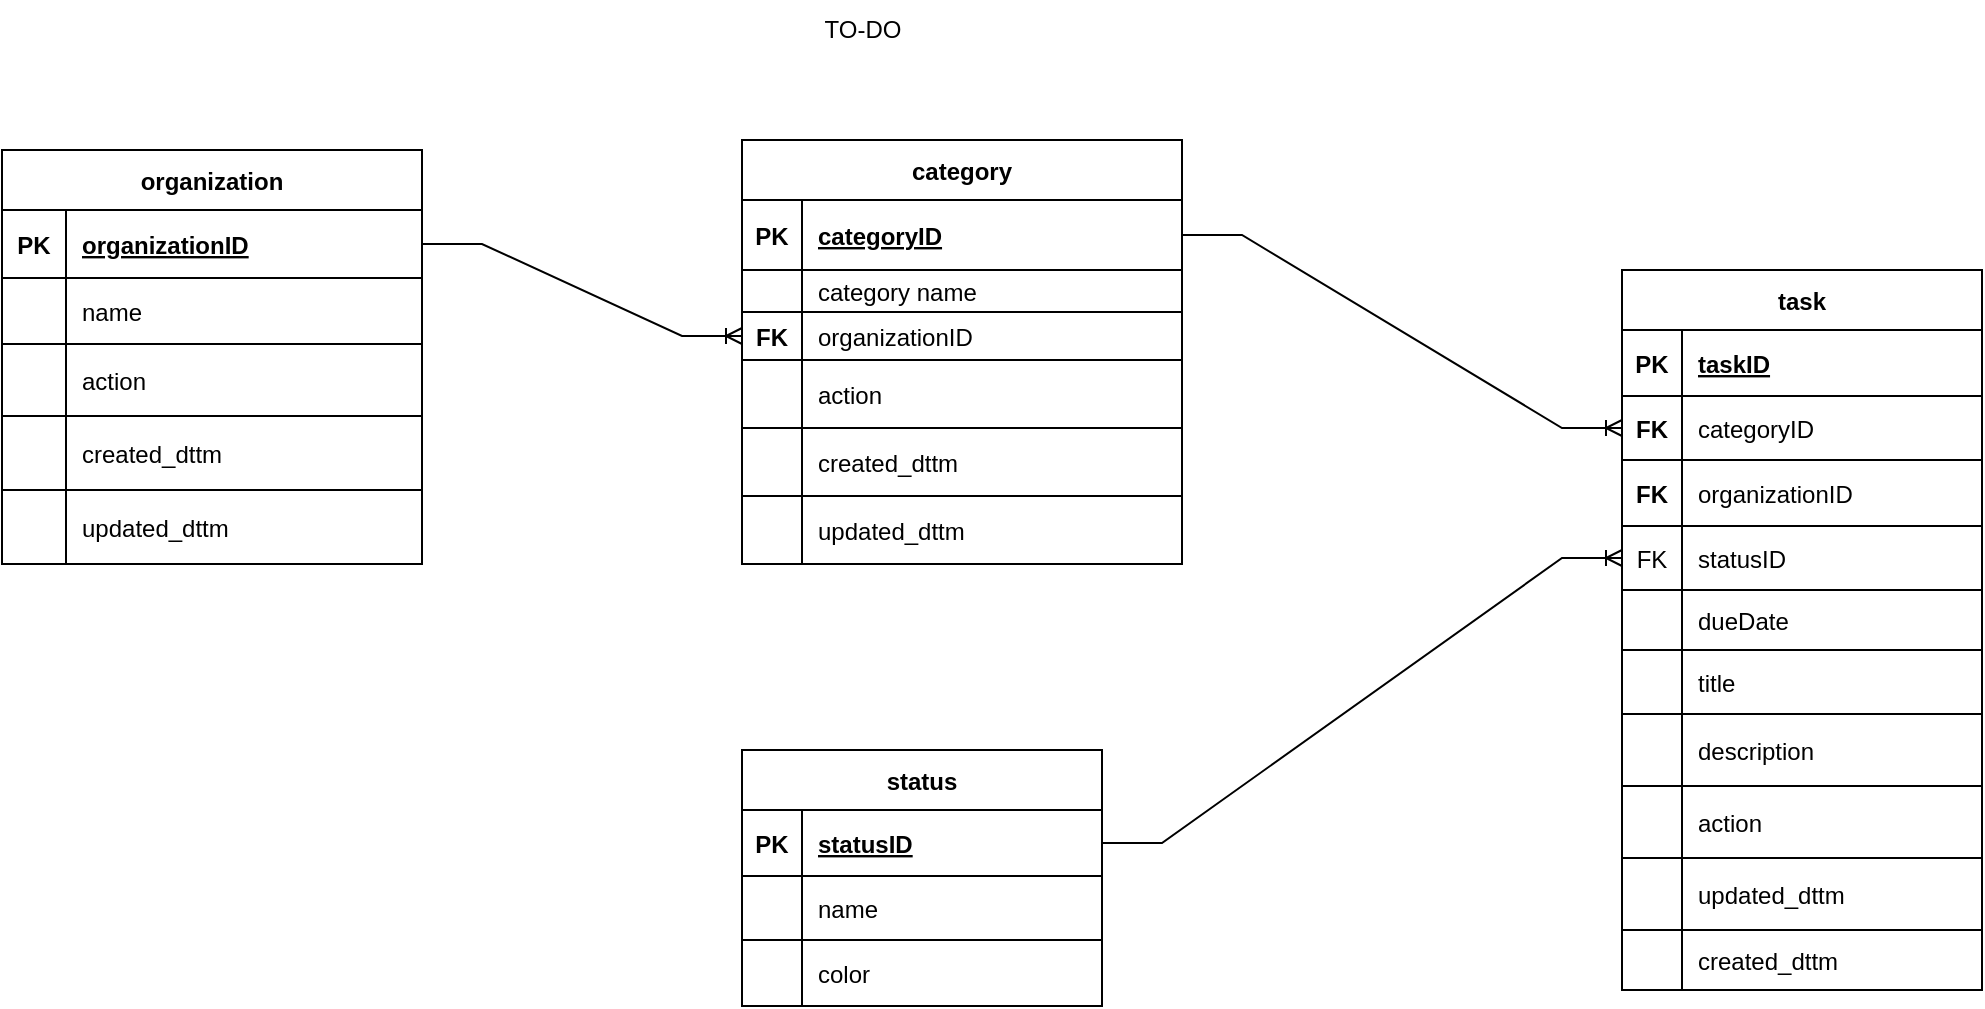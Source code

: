 <mxfile version="20.2.8" type="github">
  <diagram id="R2lEEEUBdFMjLlhIrx00" name="To-do">
    <mxGraphModel dx="1183" dy="511" grid="1" gridSize="10" guides="1" tooltips="1" connect="1" arrows="1" fold="1" page="1" pageScale="1" pageWidth="850" pageHeight="1100" math="0" shadow="0" extFonts="Permanent Marker^https://fonts.googleapis.com/css?family=Permanent+Marker">
      <root>
        <mxCell id="0" />
        <mxCell id="1" parent="0" />
        <object label="organization" placeholders="1" id="GzVvqow-HJxnqOvDs0vu-19">
          <mxCell style="shape=table;startSize=30;container=1;collapsible=1;childLayout=tableLayout;fixedRows=0;rowLines=1;fontStyle=1;align=center;resizeLast=0;fillStyle=auto;columnLines=1;" vertex="1" parent="1">
            <mxGeometry x="40" y="90" width="210" height="207" as="geometry" />
          </mxCell>
        </object>
        <mxCell id="GzVvqow-HJxnqOvDs0vu-20" value="" style="shape=tableRow;horizontal=0;startSize=0;swimlaneHead=0;swimlaneBody=0;fillColor=none;collapsible=0;dropTarget=0;points=[[0,0.5],[1,0.5]];portConstraint=eastwest;top=0;left=0;right=0;bottom=1;" vertex="1" parent="GzVvqow-HJxnqOvDs0vu-19">
          <mxGeometry y="30" width="210" height="34" as="geometry" />
        </mxCell>
        <mxCell id="GzVvqow-HJxnqOvDs0vu-21" value="PK" style="shape=partialRectangle;connectable=0;fillColor=none;top=0;left=0;bottom=0;right=0;fontStyle=1;overflow=hidden;" vertex="1" parent="GzVvqow-HJxnqOvDs0vu-20">
          <mxGeometry width="32" height="34" as="geometry">
            <mxRectangle width="32" height="34" as="alternateBounds" />
          </mxGeometry>
        </mxCell>
        <mxCell id="GzVvqow-HJxnqOvDs0vu-22" value="organizationID" style="shape=partialRectangle;connectable=0;fillColor=none;top=0;left=0;bottom=0;right=0;align=left;spacingLeft=6;fontStyle=5;overflow=hidden;noLabel=0;" vertex="1" parent="GzVvqow-HJxnqOvDs0vu-20">
          <mxGeometry x="32" width="178" height="34" as="geometry">
            <mxRectangle width="178" height="34" as="alternateBounds" />
          </mxGeometry>
        </mxCell>
        <object label="" Name="orginaization name" id="GzVvqow-HJxnqOvDs0vu-23">
          <mxCell style="shape=tableRow;horizontal=0;startSize=0;swimlaneHead=0;swimlaneBody=0;fillColor=none;collapsible=0;dropTarget=0;points=[[0,0.5],[1,0.5]];portConstraint=eastwest;top=0;left=0;right=0;bottom=0;" vertex="1" parent="GzVvqow-HJxnqOvDs0vu-19">
            <mxGeometry y="64" width="210" height="33" as="geometry" />
          </mxCell>
        </object>
        <mxCell id="GzVvqow-HJxnqOvDs0vu-24" value="" style="shape=partialRectangle;connectable=0;fillColor=none;top=0;left=0;bottom=0;right=0;editable=1;overflow=hidden;noLabel=0;" vertex="1" parent="GzVvqow-HJxnqOvDs0vu-23">
          <mxGeometry width="32" height="33" as="geometry">
            <mxRectangle width="32" height="33" as="alternateBounds" />
          </mxGeometry>
        </mxCell>
        <mxCell id="GzVvqow-HJxnqOvDs0vu-25" value="name " style="shape=partialRectangle;connectable=0;fillColor=none;top=0;left=0;bottom=0;right=0;align=left;spacingLeft=6;overflow=hidden;noLabel=0;" vertex="1" parent="GzVvqow-HJxnqOvDs0vu-23">
          <mxGeometry x="32" width="178" height="33" as="geometry">
            <mxRectangle width="178" height="33" as="alternateBounds" />
          </mxGeometry>
        </mxCell>
        <mxCell id="GzVvqow-HJxnqOvDs0vu-26" value="" style="shape=tableRow;horizontal=0;startSize=0;swimlaneHead=0;swimlaneBody=0;fillColor=none;collapsible=0;dropTarget=0;points=[[0,0.5],[1,0.5]];portConstraint=eastwest;top=0;left=0;right=0;bottom=0;" vertex="1" parent="GzVvqow-HJxnqOvDs0vu-19">
          <mxGeometry y="97" width="210" height="36" as="geometry" />
        </mxCell>
        <mxCell id="GzVvqow-HJxnqOvDs0vu-27" value="" style="shape=partialRectangle;connectable=0;fillColor=none;top=0;left=0;bottom=0;right=0;editable=1;overflow=hidden;autosize=1;" vertex="1" parent="GzVvqow-HJxnqOvDs0vu-26">
          <mxGeometry width="32" height="36" as="geometry">
            <mxRectangle width="32" height="36" as="alternateBounds" />
          </mxGeometry>
        </mxCell>
        <mxCell id="GzVvqow-HJxnqOvDs0vu-28" value="action" style="shape=partialRectangle;connectable=0;fillColor=none;top=0;left=0;bottom=0;right=0;align=left;spacingLeft=6;overflow=hidden;" vertex="1" parent="GzVvqow-HJxnqOvDs0vu-26">
          <mxGeometry x="32" width="178" height="36" as="geometry">
            <mxRectangle width="178" height="36" as="alternateBounds" />
          </mxGeometry>
        </mxCell>
        <mxCell id="GzVvqow-HJxnqOvDs0vu-29" value="" style="shape=tableRow;horizontal=0;startSize=0;swimlaneHead=0;swimlaneBody=0;fillColor=none;collapsible=0;dropTarget=0;points=[[0,0.5],[1,0.5]];portConstraint=eastwest;top=0;left=0;right=0;bottom=0;" vertex="1" parent="GzVvqow-HJxnqOvDs0vu-19">
          <mxGeometry y="133" width="210" height="37" as="geometry" />
        </mxCell>
        <mxCell id="GzVvqow-HJxnqOvDs0vu-30" value="" style="shape=partialRectangle;connectable=0;fillColor=none;top=0;left=0;bottom=0;right=0;editable=1;overflow=hidden;" vertex="1" parent="GzVvqow-HJxnqOvDs0vu-29">
          <mxGeometry width="32" height="37" as="geometry">
            <mxRectangle width="32" height="37" as="alternateBounds" />
          </mxGeometry>
        </mxCell>
        <mxCell id="GzVvqow-HJxnqOvDs0vu-31" value="created_dttm" style="shape=partialRectangle;connectable=0;fillColor=none;top=0;left=0;bottom=0;right=0;align=left;spacingLeft=6;overflow=hidden;" vertex="1" parent="GzVvqow-HJxnqOvDs0vu-29">
          <mxGeometry x="32" width="178" height="37" as="geometry">
            <mxRectangle width="178" height="37" as="alternateBounds" />
          </mxGeometry>
        </mxCell>
        <mxCell id="GzVvqow-HJxnqOvDs0vu-88" value="" style="shape=tableRow;horizontal=0;startSize=0;swimlaneHead=0;swimlaneBody=0;fillColor=none;collapsible=0;dropTarget=0;points=[[0,0.5],[1,0.5]];portConstraint=eastwest;top=0;left=0;right=0;bottom=0;" vertex="1" parent="GzVvqow-HJxnqOvDs0vu-19">
          <mxGeometry y="170" width="210" height="37" as="geometry" />
        </mxCell>
        <mxCell id="GzVvqow-HJxnqOvDs0vu-89" value="" style="shape=partialRectangle;connectable=0;fillColor=none;top=0;left=0;bottom=0;right=0;editable=1;overflow=hidden;" vertex="1" parent="GzVvqow-HJxnqOvDs0vu-88">
          <mxGeometry width="32" height="37" as="geometry">
            <mxRectangle width="32" height="37" as="alternateBounds" />
          </mxGeometry>
        </mxCell>
        <mxCell id="GzVvqow-HJxnqOvDs0vu-90" value="updated_dttm" style="shape=partialRectangle;connectable=0;fillColor=none;top=0;left=0;bottom=0;right=0;align=left;spacingLeft=6;overflow=hidden;" vertex="1" parent="GzVvqow-HJxnqOvDs0vu-88">
          <mxGeometry x="32" width="178" height="37" as="geometry">
            <mxRectangle width="178" height="37" as="alternateBounds" />
          </mxGeometry>
        </mxCell>
        <mxCell id="GzVvqow-HJxnqOvDs0vu-75" value="category" style="shape=table;startSize=30;container=1;collapsible=1;childLayout=tableLayout;fixedRows=0;rowLines=1;fontStyle=1;align=center;resizeLast=1;strokeColor=default;fontFamily=Helvetica;fontSize=12;fontColor=default;fillColor=default;" vertex="1" parent="1">
          <mxGeometry x="410" y="85" width="220" height="212.0" as="geometry" />
        </mxCell>
        <mxCell id="GzVvqow-HJxnqOvDs0vu-76" value="" style="shape=tableRow;horizontal=0;startSize=0;swimlaneHead=0;swimlaneBody=0;fillColor=none;collapsible=0;dropTarget=0;points=[[0,0.5],[1,0.5]];portConstraint=eastwest;top=0;left=0;right=0;bottom=1;strokeColor=default;fontFamily=Helvetica;fontSize=12;fontColor=default;" vertex="1" parent="GzVvqow-HJxnqOvDs0vu-75">
          <mxGeometry y="30" width="220" height="35" as="geometry" />
        </mxCell>
        <mxCell id="GzVvqow-HJxnqOvDs0vu-77" value="PK" style="shape=partialRectangle;connectable=0;fillColor=none;top=0;left=0;bottom=0;right=0;fontStyle=1;overflow=hidden;strokeColor=default;fontFamily=Helvetica;fontSize=12;fontColor=default;startSize=30;" vertex="1" parent="GzVvqow-HJxnqOvDs0vu-76">
          <mxGeometry width="30" height="35" as="geometry">
            <mxRectangle width="30" height="35" as="alternateBounds" />
          </mxGeometry>
        </mxCell>
        <mxCell id="GzVvqow-HJxnqOvDs0vu-78" value="categoryID" style="shape=partialRectangle;connectable=0;fillColor=none;top=0;left=0;bottom=0;right=0;align=left;spacingLeft=6;fontStyle=5;overflow=hidden;strokeColor=default;fontFamily=Helvetica;fontSize=12;fontColor=default;startSize=30;" vertex="1" parent="GzVvqow-HJxnqOvDs0vu-76">
          <mxGeometry x="30" width="190" height="35" as="geometry">
            <mxRectangle width="190" height="35" as="alternateBounds" />
          </mxGeometry>
        </mxCell>
        <mxCell id="GzVvqow-HJxnqOvDs0vu-79" value="" style="shape=tableRow;horizontal=0;startSize=0;swimlaneHead=0;swimlaneBody=0;fillColor=none;collapsible=0;dropTarget=0;points=[[0,0.5],[1,0.5]];portConstraint=eastwest;top=0;left=0;right=0;bottom=0;strokeColor=default;fontFamily=Helvetica;fontSize=12;fontColor=default;" vertex="1" parent="GzVvqow-HJxnqOvDs0vu-75">
          <mxGeometry y="65" width="220" height="21" as="geometry" />
        </mxCell>
        <mxCell id="GzVvqow-HJxnqOvDs0vu-80" value="" style="shape=partialRectangle;connectable=0;fillColor=none;top=0;left=0;bottom=0;right=0;editable=1;overflow=hidden;strokeColor=default;fontFamily=Helvetica;fontSize=12;fontColor=default;startSize=30;" vertex="1" parent="GzVvqow-HJxnqOvDs0vu-79">
          <mxGeometry width="30" height="21" as="geometry">
            <mxRectangle width="30" height="21" as="alternateBounds" />
          </mxGeometry>
        </mxCell>
        <mxCell id="GzVvqow-HJxnqOvDs0vu-81" value="category name " style="shape=partialRectangle;connectable=0;fillColor=none;top=0;left=0;bottom=0;right=0;align=left;spacingLeft=6;overflow=hidden;strokeColor=default;fontFamily=Helvetica;fontSize=12;fontColor=default;startSize=30;" vertex="1" parent="GzVvqow-HJxnqOvDs0vu-79">
          <mxGeometry x="30" width="190" height="21" as="geometry">
            <mxRectangle width="190" height="21" as="alternateBounds" />
          </mxGeometry>
        </mxCell>
        <mxCell id="GzVvqow-HJxnqOvDs0vu-82" value="" style="shape=tableRow;horizontal=0;startSize=0;swimlaneHead=0;swimlaneBody=0;fillColor=none;collapsible=0;dropTarget=0;points=[[0,0.5],[1,0.5]];portConstraint=eastwest;top=0;left=0;right=0;bottom=0;strokeColor=default;fontFamily=Helvetica;fontSize=12;fontColor=default;" vertex="1" parent="GzVvqow-HJxnqOvDs0vu-75">
          <mxGeometry y="86" width="220" height="24" as="geometry" />
        </mxCell>
        <mxCell id="GzVvqow-HJxnqOvDs0vu-83" value="FK" style="shape=partialRectangle;connectable=0;fillColor=none;top=0;left=0;bottom=0;right=0;editable=1;overflow=hidden;strokeColor=default;fontFamily=Helvetica;fontSize=12;fontColor=default;startSize=30;fontStyle=1" vertex="1" parent="GzVvqow-HJxnqOvDs0vu-82">
          <mxGeometry width="30" height="24" as="geometry">
            <mxRectangle width="30" height="24" as="alternateBounds" />
          </mxGeometry>
        </mxCell>
        <mxCell id="GzVvqow-HJxnqOvDs0vu-84" value="organizationID" style="shape=partialRectangle;connectable=0;fillColor=none;top=0;left=0;bottom=0;right=0;align=left;spacingLeft=6;overflow=hidden;strokeColor=default;fontFamily=Helvetica;fontSize=12;fontColor=default;startSize=30;fontStyle=0" vertex="1" parent="GzVvqow-HJxnqOvDs0vu-82">
          <mxGeometry x="30" width="190" height="24" as="geometry">
            <mxRectangle width="190" height="24" as="alternateBounds" />
          </mxGeometry>
        </mxCell>
        <mxCell id="GzVvqow-HJxnqOvDs0vu-85" value="" style="shape=tableRow;horizontal=0;startSize=0;swimlaneHead=0;swimlaneBody=0;fillColor=none;collapsible=0;dropTarget=0;points=[[0,0.5],[1,0.5]];portConstraint=eastwest;top=0;left=0;right=0;bottom=0;strokeColor=default;fontFamily=Helvetica;fontSize=12;fontColor=default;" vertex="1" parent="GzVvqow-HJxnqOvDs0vu-75">
          <mxGeometry y="110" width="220" height="34" as="geometry" />
        </mxCell>
        <mxCell id="GzVvqow-HJxnqOvDs0vu-86" value="" style="shape=partialRectangle;connectable=0;fillColor=none;top=0;left=0;bottom=0;right=0;editable=1;overflow=hidden;strokeColor=default;fontFamily=Helvetica;fontSize=12;fontColor=default;startSize=30;" vertex="1" parent="GzVvqow-HJxnqOvDs0vu-85">
          <mxGeometry width="30" height="34" as="geometry">
            <mxRectangle width="30" height="34" as="alternateBounds" />
          </mxGeometry>
        </mxCell>
        <mxCell id="GzVvqow-HJxnqOvDs0vu-87" value="action" style="shape=partialRectangle;connectable=0;fillColor=none;top=0;left=0;bottom=0;right=0;align=left;spacingLeft=6;overflow=hidden;strokeColor=default;fontFamily=Helvetica;fontSize=12;fontColor=default;startSize=30;" vertex="1" parent="GzVvqow-HJxnqOvDs0vu-85">
          <mxGeometry x="30" width="190" height="34" as="geometry">
            <mxRectangle width="190" height="34" as="alternateBounds" />
          </mxGeometry>
        </mxCell>
        <mxCell id="GzVvqow-HJxnqOvDs0vu-105" value="" style="shape=tableRow;horizontal=0;startSize=0;swimlaneHead=0;swimlaneBody=0;fillColor=none;collapsible=0;dropTarget=0;points=[[0,0.5],[1,0.5]];portConstraint=eastwest;top=0;left=0;right=0;bottom=0;strokeColor=default;fontFamily=Helvetica;fontSize=12;fontColor=default;" vertex="1" parent="GzVvqow-HJxnqOvDs0vu-75">
          <mxGeometry y="144" width="220" height="34" as="geometry" />
        </mxCell>
        <mxCell id="GzVvqow-HJxnqOvDs0vu-106" value="" style="shape=partialRectangle;connectable=0;fillColor=none;top=0;left=0;bottom=0;right=0;editable=1;overflow=hidden;strokeColor=default;fontFamily=Helvetica;fontSize=12;fontColor=default;startSize=30;" vertex="1" parent="GzVvqow-HJxnqOvDs0vu-105">
          <mxGeometry width="30" height="34" as="geometry">
            <mxRectangle width="30" height="34" as="alternateBounds" />
          </mxGeometry>
        </mxCell>
        <mxCell id="GzVvqow-HJxnqOvDs0vu-107" value="created_dttm" style="shape=partialRectangle;connectable=0;fillColor=none;top=0;left=0;bottom=0;right=0;align=left;spacingLeft=6;overflow=hidden;strokeColor=default;fontFamily=Helvetica;fontSize=12;fontColor=default;startSize=30;" vertex="1" parent="GzVvqow-HJxnqOvDs0vu-105">
          <mxGeometry x="30" width="190" height="34" as="geometry">
            <mxRectangle width="190" height="34" as="alternateBounds" />
          </mxGeometry>
        </mxCell>
        <mxCell id="GzVvqow-HJxnqOvDs0vu-108" value="" style="shape=tableRow;horizontal=0;startSize=0;swimlaneHead=0;swimlaneBody=0;fillColor=none;collapsible=0;dropTarget=0;points=[[0,0.5],[1,0.5]];portConstraint=eastwest;top=0;left=0;right=0;bottom=0;strokeColor=default;fontFamily=Helvetica;fontSize=12;fontColor=default;" vertex="1" parent="GzVvqow-HJxnqOvDs0vu-75">
          <mxGeometry y="178" width="220" height="34" as="geometry" />
        </mxCell>
        <mxCell id="GzVvqow-HJxnqOvDs0vu-109" value="" style="shape=partialRectangle;connectable=0;fillColor=none;top=0;left=0;bottom=0;right=0;editable=1;overflow=hidden;strokeColor=default;fontFamily=Helvetica;fontSize=12;fontColor=default;startSize=30;" vertex="1" parent="GzVvqow-HJxnqOvDs0vu-108">
          <mxGeometry width="30" height="34" as="geometry">
            <mxRectangle width="30" height="34" as="alternateBounds" />
          </mxGeometry>
        </mxCell>
        <mxCell id="GzVvqow-HJxnqOvDs0vu-110" value="updated_dttm" style="shape=partialRectangle;connectable=0;fillColor=none;top=0;left=0;bottom=0;right=0;align=left;spacingLeft=6;overflow=hidden;strokeColor=default;fontFamily=Helvetica;fontSize=12;fontColor=default;startSize=30;" vertex="1" parent="GzVvqow-HJxnqOvDs0vu-108">
          <mxGeometry x="30" width="190" height="34" as="geometry">
            <mxRectangle width="190" height="34" as="alternateBounds" />
          </mxGeometry>
        </mxCell>
        <mxCell id="GzVvqow-HJxnqOvDs0vu-111" value="" style="edgeStyle=entityRelationEdgeStyle;fontSize=12;html=1;endArrow=ERoneToMany;rounded=0;fontFamily=Helvetica;fontColor=default;startSize=30;entryX=0;entryY=0.5;entryDx=0;entryDy=0;exitX=1;exitY=0.5;exitDx=0;exitDy=0;" edge="1" parent="1" source="GzVvqow-HJxnqOvDs0vu-20" target="GzVvqow-HJxnqOvDs0vu-82">
          <mxGeometry width="100" height="100" relative="1" as="geometry">
            <mxPoint x="290" y="150" as="sourcePoint" />
            <mxPoint x="390" y="50" as="targetPoint" />
          </mxGeometry>
        </mxCell>
        <mxCell id="GzVvqow-HJxnqOvDs0vu-113" value="task" style="shape=table;startSize=30;container=1;collapsible=1;childLayout=tableLayout;fixedRows=0;rowLines=1;fontStyle=1;align=center;resizeLast=1;strokeColor=default;fontFamily=Helvetica;fontSize=12;fontColor=default;fillColor=default;" vertex="1" parent="1">
          <mxGeometry x="850" y="150" width="180" height="360.0" as="geometry" />
        </mxCell>
        <mxCell id="GzVvqow-HJxnqOvDs0vu-114" value="" style="shape=tableRow;horizontal=0;startSize=0;swimlaneHead=0;swimlaneBody=0;fillColor=none;collapsible=0;dropTarget=0;points=[[0,0.5],[1,0.5]];portConstraint=eastwest;top=0;left=0;right=0;bottom=1;strokeColor=default;fontFamily=Helvetica;fontSize=12;fontColor=default;" vertex="1" parent="GzVvqow-HJxnqOvDs0vu-113">
          <mxGeometry y="30" width="180" height="33" as="geometry" />
        </mxCell>
        <mxCell id="GzVvqow-HJxnqOvDs0vu-115" value="PK" style="shape=partialRectangle;connectable=0;fillColor=none;top=0;left=0;bottom=0;right=0;fontStyle=1;overflow=hidden;strokeColor=default;fontFamily=Helvetica;fontSize=12;fontColor=default;startSize=30;" vertex="1" parent="GzVvqow-HJxnqOvDs0vu-114">
          <mxGeometry width="30" height="33" as="geometry">
            <mxRectangle width="30" height="33" as="alternateBounds" />
          </mxGeometry>
        </mxCell>
        <mxCell id="GzVvqow-HJxnqOvDs0vu-116" value="taskID" style="shape=partialRectangle;connectable=0;fillColor=none;top=0;left=0;bottom=0;right=0;align=left;spacingLeft=6;fontStyle=5;overflow=hidden;strokeColor=default;fontFamily=Helvetica;fontSize=12;fontColor=default;startSize=30;" vertex="1" parent="GzVvqow-HJxnqOvDs0vu-114">
          <mxGeometry x="30" width="150" height="33" as="geometry">
            <mxRectangle width="150" height="33" as="alternateBounds" />
          </mxGeometry>
        </mxCell>
        <mxCell id="GzVvqow-HJxnqOvDs0vu-117" value="" style="shape=tableRow;horizontal=0;startSize=0;swimlaneHead=0;swimlaneBody=0;fillColor=none;collapsible=0;dropTarget=0;points=[[0,0.5],[1,0.5]];portConstraint=eastwest;top=0;left=0;right=0;bottom=0;strokeColor=default;fontFamily=Helvetica;fontSize=12;fontColor=default;" vertex="1" parent="GzVvqow-HJxnqOvDs0vu-113">
          <mxGeometry y="63" width="180" height="32" as="geometry" />
        </mxCell>
        <mxCell id="GzVvqow-HJxnqOvDs0vu-118" value="FK" style="shape=partialRectangle;connectable=0;fillColor=none;top=0;left=0;bottom=0;right=0;editable=1;overflow=hidden;strokeColor=default;fontFamily=Helvetica;fontSize=12;fontColor=default;startSize=30;fontStyle=1" vertex="1" parent="GzVvqow-HJxnqOvDs0vu-117">
          <mxGeometry width="30" height="32" as="geometry">
            <mxRectangle width="30" height="32" as="alternateBounds" />
          </mxGeometry>
        </mxCell>
        <mxCell id="GzVvqow-HJxnqOvDs0vu-119" value="categoryID" style="shape=partialRectangle;connectable=0;fillColor=none;top=0;left=0;bottom=0;right=0;align=left;spacingLeft=6;overflow=hidden;strokeColor=default;fontFamily=Helvetica;fontSize=12;fontColor=default;startSize=30;" vertex="1" parent="GzVvqow-HJxnqOvDs0vu-117">
          <mxGeometry x="30" width="150" height="32" as="geometry">
            <mxRectangle width="150" height="32" as="alternateBounds" />
          </mxGeometry>
        </mxCell>
        <mxCell id="GzVvqow-HJxnqOvDs0vu-120" value="" style="shape=tableRow;horizontal=0;startSize=0;swimlaneHead=0;swimlaneBody=0;fillColor=none;collapsible=0;dropTarget=0;points=[[0,0.5],[1,0.5]];portConstraint=eastwest;top=0;left=0;right=0;bottom=0;strokeColor=default;fontFamily=Helvetica;fontSize=12;fontColor=default;" vertex="1" parent="GzVvqow-HJxnqOvDs0vu-113">
          <mxGeometry y="95" width="180" height="33" as="geometry" />
        </mxCell>
        <mxCell id="GzVvqow-HJxnqOvDs0vu-121" value="FK" style="shape=partialRectangle;connectable=0;fillColor=none;top=0;left=0;bottom=0;right=0;editable=1;overflow=hidden;strokeColor=default;fontFamily=Helvetica;fontSize=12;fontColor=default;startSize=30;fontStyle=1" vertex="1" parent="GzVvqow-HJxnqOvDs0vu-120">
          <mxGeometry width="30" height="33" as="geometry">
            <mxRectangle width="30" height="33" as="alternateBounds" />
          </mxGeometry>
        </mxCell>
        <mxCell id="GzVvqow-HJxnqOvDs0vu-122" value="organizationID" style="shape=partialRectangle;connectable=0;fillColor=none;top=0;left=0;bottom=0;right=0;align=left;spacingLeft=6;overflow=hidden;strokeColor=default;fontFamily=Helvetica;fontSize=12;fontColor=default;startSize=30;" vertex="1" parent="GzVvqow-HJxnqOvDs0vu-120">
          <mxGeometry x="30" width="150" height="33" as="geometry">
            <mxRectangle width="150" height="33" as="alternateBounds" />
          </mxGeometry>
        </mxCell>
        <mxCell id="GzVvqow-HJxnqOvDs0vu-123" value="" style="shape=tableRow;horizontal=0;startSize=0;swimlaneHead=0;swimlaneBody=0;fillColor=none;collapsible=0;dropTarget=0;points=[[0,0.5],[1,0.5]];portConstraint=eastwest;top=0;left=0;right=0;bottom=0;strokeColor=default;fontFamily=Helvetica;fontSize=12;fontColor=default;" vertex="1" parent="GzVvqow-HJxnqOvDs0vu-113">
          <mxGeometry y="128" width="180" height="32" as="geometry" />
        </mxCell>
        <mxCell id="GzVvqow-HJxnqOvDs0vu-124" value="FK" style="shape=partialRectangle;connectable=0;fillColor=none;top=0;left=0;bottom=0;right=0;editable=1;overflow=hidden;strokeColor=default;fontFamily=Helvetica;fontSize=12;fontColor=default;startSize=30;" vertex="1" parent="GzVvqow-HJxnqOvDs0vu-123">
          <mxGeometry width="30" height="32" as="geometry">
            <mxRectangle width="30" height="32" as="alternateBounds" />
          </mxGeometry>
        </mxCell>
        <mxCell id="GzVvqow-HJxnqOvDs0vu-125" value="statusID" style="shape=partialRectangle;connectable=0;fillColor=none;top=0;left=0;bottom=0;right=0;align=left;spacingLeft=6;overflow=hidden;strokeColor=default;fontFamily=Helvetica;fontSize=12;fontColor=default;startSize=30;" vertex="1" parent="GzVvqow-HJxnqOvDs0vu-123">
          <mxGeometry x="30" width="150" height="32" as="geometry">
            <mxRectangle width="150" height="32" as="alternateBounds" />
          </mxGeometry>
        </mxCell>
        <mxCell id="GzVvqow-HJxnqOvDs0vu-129" value="" style="shape=tableRow;horizontal=0;startSize=0;swimlaneHead=0;swimlaneBody=0;fillColor=none;collapsible=0;dropTarget=0;points=[[0,0.5],[1,0.5]];portConstraint=eastwest;top=0;left=0;right=0;bottom=0;strokeColor=default;fontFamily=Helvetica;fontSize=12;fontColor=default;" vertex="1" parent="GzVvqow-HJxnqOvDs0vu-113">
          <mxGeometry y="160" width="180" height="30" as="geometry" />
        </mxCell>
        <mxCell id="GzVvqow-HJxnqOvDs0vu-130" value="" style="shape=partialRectangle;connectable=0;fillColor=none;top=0;left=0;bottom=0;right=0;editable=1;overflow=hidden;strokeColor=default;fontFamily=Helvetica;fontSize=12;fontColor=default;startSize=30;" vertex="1" parent="GzVvqow-HJxnqOvDs0vu-129">
          <mxGeometry width="30" height="30" as="geometry">
            <mxRectangle width="30" height="30" as="alternateBounds" />
          </mxGeometry>
        </mxCell>
        <mxCell id="GzVvqow-HJxnqOvDs0vu-131" value="dueDate" style="shape=partialRectangle;connectable=0;fillColor=none;top=0;left=0;bottom=0;right=0;align=left;spacingLeft=6;overflow=hidden;strokeColor=default;fontFamily=Helvetica;fontSize=12;fontColor=default;startSize=30;" vertex="1" parent="GzVvqow-HJxnqOvDs0vu-129">
          <mxGeometry x="30" width="150" height="30" as="geometry">
            <mxRectangle width="150" height="30" as="alternateBounds" />
          </mxGeometry>
        </mxCell>
        <mxCell id="GzVvqow-HJxnqOvDs0vu-132" value="" style="shape=tableRow;horizontal=0;startSize=0;swimlaneHead=0;swimlaneBody=0;fillColor=none;collapsible=0;dropTarget=0;points=[[0,0.5],[1,0.5]];portConstraint=eastwest;top=0;left=0;right=0;bottom=0;strokeColor=default;fontFamily=Helvetica;fontSize=12;fontColor=default;" vertex="1" parent="GzVvqow-HJxnqOvDs0vu-113">
          <mxGeometry y="190" width="180" height="32" as="geometry" />
        </mxCell>
        <mxCell id="GzVvqow-HJxnqOvDs0vu-133" value="" style="shape=partialRectangle;connectable=0;fillColor=none;top=0;left=0;bottom=0;right=0;editable=1;overflow=hidden;strokeColor=default;fontFamily=Helvetica;fontSize=12;fontColor=default;startSize=30;" vertex="1" parent="GzVvqow-HJxnqOvDs0vu-132">
          <mxGeometry width="30" height="32" as="geometry">
            <mxRectangle width="30" height="32" as="alternateBounds" />
          </mxGeometry>
        </mxCell>
        <mxCell id="GzVvqow-HJxnqOvDs0vu-134" value="title" style="shape=partialRectangle;connectable=0;fillColor=none;top=0;left=0;bottom=0;right=0;align=left;spacingLeft=6;overflow=hidden;strokeColor=default;fontFamily=Helvetica;fontSize=12;fontColor=default;startSize=30;" vertex="1" parent="GzVvqow-HJxnqOvDs0vu-132">
          <mxGeometry x="30" width="150" height="32" as="geometry">
            <mxRectangle width="150" height="32" as="alternateBounds" />
          </mxGeometry>
        </mxCell>
        <mxCell id="GzVvqow-HJxnqOvDs0vu-154" value="" style="shape=tableRow;horizontal=0;startSize=0;swimlaneHead=0;swimlaneBody=0;fillColor=none;collapsible=0;dropTarget=0;points=[[0,0.5],[1,0.5]];portConstraint=eastwest;top=0;left=0;right=0;bottom=0;strokeColor=default;fontFamily=Helvetica;fontSize=12;fontColor=default;" vertex="1" parent="GzVvqow-HJxnqOvDs0vu-113">
          <mxGeometry y="222" width="180" height="36" as="geometry" />
        </mxCell>
        <mxCell id="GzVvqow-HJxnqOvDs0vu-155" value="" style="shape=partialRectangle;connectable=0;fillColor=none;top=0;left=0;bottom=0;right=0;editable=1;overflow=hidden;strokeColor=default;fontFamily=Helvetica;fontSize=12;fontColor=default;startSize=30;" vertex="1" parent="GzVvqow-HJxnqOvDs0vu-154">
          <mxGeometry width="30" height="36" as="geometry">
            <mxRectangle width="30" height="36" as="alternateBounds" />
          </mxGeometry>
        </mxCell>
        <mxCell id="GzVvqow-HJxnqOvDs0vu-156" value="description" style="shape=partialRectangle;connectable=0;fillColor=none;top=0;left=0;bottom=0;right=0;align=left;spacingLeft=6;overflow=hidden;strokeColor=default;fontFamily=Helvetica;fontSize=12;fontColor=default;startSize=30;" vertex="1" parent="GzVvqow-HJxnqOvDs0vu-154">
          <mxGeometry x="30" width="150" height="36" as="geometry">
            <mxRectangle width="150" height="36" as="alternateBounds" />
          </mxGeometry>
        </mxCell>
        <mxCell id="GzVvqow-HJxnqOvDs0vu-157" value="" style="shape=tableRow;horizontal=0;startSize=0;swimlaneHead=0;swimlaneBody=0;fillColor=none;collapsible=0;dropTarget=0;points=[[0,0.5],[1,0.5]];portConstraint=eastwest;top=0;left=0;right=0;bottom=0;strokeColor=default;fontFamily=Helvetica;fontSize=12;fontColor=default;" vertex="1" parent="GzVvqow-HJxnqOvDs0vu-113">
          <mxGeometry y="258" width="180" height="36" as="geometry" />
        </mxCell>
        <mxCell id="GzVvqow-HJxnqOvDs0vu-158" value="" style="shape=partialRectangle;connectable=0;fillColor=none;top=0;left=0;bottom=0;right=0;editable=1;overflow=hidden;strokeColor=default;fontFamily=Helvetica;fontSize=12;fontColor=default;startSize=30;" vertex="1" parent="GzVvqow-HJxnqOvDs0vu-157">
          <mxGeometry width="30" height="36" as="geometry">
            <mxRectangle width="30" height="36" as="alternateBounds" />
          </mxGeometry>
        </mxCell>
        <mxCell id="GzVvqow-HJxnqOvDs0vu-159" value="action" style="shape=partialRectangle;connectable=0;fillColor=none;top=0;left=0;bottom=0;right=0;align=left;spacingLeft=6;overflow=hidden;strokeColor=default;fontFamily=Helvetica;fontSize=12;fontColor=default;startSize=30;" vertex="1" parent="GzVvqow-HJxnqOvDs0vu-157">
          <mxGeometry x="30" width="150" height="36" as="geometry">
            <mxRectangle width="150" height="36" as="alternateBounds" />
          </mxGeometry>
        </mxCell>
        <mxCell id="GzVvqow-HJxnqOvDs0vu-185" value="" style="shape=tableRow;horizontal=0;startSize=0;swimlaneHead=0;swimlaneBody=0;fillColor=none;collapsible=0;dropTarget=0;points=[[0,0.5],[1,0.5]];portConstraint=eastwest;top=0;left=0;right=0;bottom=0;strokeColor=default;fontFamily=Helvetica;fontSize=12;fontColor=default;" vertex="1" parent="GzVvqow-HJxnqOvDs0vu-113">
          <mxGeometry y="294" width="180" height="36" as="geometry" />
        </mxCell>
        <mxCell id="GzVvqow-HJxnqOvDs0vu-186" value="" style="shape=partialRectangle;connectable=0;fillColor=none;top=0;left=0;bottom=0;right=0;editable=1;overflow=hidden;strokeColor=default;fontFamily=Helvetica;fontSize=12;fontColor=default;startSize=30;" vertex="1" parent="GzVvqow-HJxnqOvDs0vu-185">
          <mxGeometry width="30" height="36" as="geometry">
            <mxRectangle width="30" height="36" as="alternateBounds" />
          </mxGeometry>
        </mxCell>
        <mxCell id="GzVvqow-HJxnqOvDs0vu-187" value="updated_dttm" style="shape=partialRectangle;connectable=0;fillColor=none;top=0;left=0;bottom=0;right=0;align=left;spacingLeft=6;overflow=hidden;strokeColor=default;fontFamily=Helvetica;fontSize=12;fontColor=default;startSize=30;" vertex="1" parent="GzVvqow-HJxnqOvDs0vu-185">
          <mxGeometry x="30" width="150" height="36" as="geometry">
            <mxRectangle width="150" height="36" as="alternateBounds" />
          </mxGeometry>
        </mxCell>
        <mxCell id="GzVvqow-HJxnqOvDs0vu-188" value="" style="shape=tableRow;horizontal=0;startSize=0;swimlaneHead=0;swimlaneBody=0;fillColor=none;collapsible=0;dropTarget=0;points=[[0,0.5],[1,0.5]];portConstraint=eastwest;top=0;left=0;right=0;bottom=0;strokeColor=default;fontFamily=Helvetica;fontSize=12;fontColor=default;" vertex="1" parent="GzVvqow-HJxnqOvDs0vu-113">
          <mxGeometry y="330" width="180" height="30" as="geometry" />
        </mxCell>
        <mxCell id="GzVvqow-HJxnqOvDs0vu-189" value="" style="shape=partialRectangle;connectable=0;fillColor=none;top=0;left=0;bottom=0;right=0;editable=1;overflow=hidden;strokeColor=default;fontFamily=Helvetica;fontSize=12;fontColor=default;startSize=30;fontStyle=1" vertex="1" parent="GzVvqow-HJxnqOvDs0vu-188">
          <mxGeometry width="30" height="30" as="geometry">
            <mxRectangle width="30" height="30" as="alternateBounds" />
          </mxGeometry>
        </mxCell>
        <mxCell id="GzVvqow-HJxnqOvDs0vu-190" value="created_dttm" style="shape=partialRectangle;connectable=0;fillColor=none;top=0;left=0;bottom=0;right=0;align=left;spacingLeft=6;overflow=hidden;strokeColor=default;fontFamily=Helvetica;fontSize=12;fontColor=default;startSize=30;" vertex="1" parent="GzVvqow-HJxnqOvDs0vu-188">
          <mxGeometry x="30" width="150" height="30" as="geometry">
            <mxRectangle width="150" height="30" as="alternateBounds" />
          </mxGeometry>
        </mxCell>
        <mxCell id="GzVvqow-HJxnqOvDs0vu-127" value="" style="edgeStyle=entityRelationEdgeStyle;fontSize=12;html=1;endArrow=ERoneToMany;rounded=0;strokeColor=default;fontFamily=Helvetica;fontColor=default;startSize=30;entryX=0;entryY=0.5;entryDx=0;entryDy=0;exitX=1;exitY=0.5;exitDx=0;exitDy=0;" edge="1" parent="1" source="GzVvqow-HJxnqOvDs0vu-76" target="GzVvqow-HJxnqOvDs0vu-117">
          <mxGeometry width="100" height="100" relative="1" as="geometry">
            <mxPoint x="330" y="430" as="sourcePoint" />
            <mxPoint x="430" y="330" as="targetPoint" />
          </mxGeometry>
        </mxCell>
        <mxCell id="GzVvqow-HJxnqOvDs0vu-191" value="status" style="shape=table;startSize=30;container=1;collapsible=1;childLayout=tableLayout;fixedRows=0;rowLines=1;fontStyle=1;align=center;resizeLast=1;strokeColor=default;fontFamily=Helvetica;fontSize=12;fontColor=default;fillColor=default;" vertex="1" parent="1">
          <mxGeometry x="410" y="390" width="180" height="128" as="geometry" />
        </mxCell>
        <mxCell id="GzVvqow-HJxnqOvDs0vu-192" value="" style="shape=tableRow;horizontal=0;startSize=0;swimlaneHead=0;swimlaneBody=0;fillColor=none;collapsible=0;dropTarget=0;points=[[0,0.5],[1,0.5]];portConstraint=eastwest;top=0;left=0;right=0;bottom=1;strokeColor=default;fontFamily=Helvetica;fontSize=12;fontColor=default;" vertex="1" parent="GzVvqow-HJxnqOvDs0vu-191">
          <mxGeometry y="30" width="180" height="33" as="geometry" />
        </mxCell>
        <mxCell id="GzVvqow-HJxnqOvDs0vu-193" value="PK" style="shape=partialRectangle;connectable=0;fillColor=none;top=0;left=0;bottom=0;right=0;fontStyle=1;overflow=hidden;strokeColor=default;fontFamily=Helvetica;fontSize=12;fontColor=default;startSize=30;" vertex="1" parent="GzVvqow-HJxnqOvDs0vu-192">
          <mxGeometry width="30" height="33" as="geometry">
            <mxRectangle width="30" height="33" as="alternateBounds" />
          </mxGeometry>
        </mxCell>
        <mxCell id="GzVvqow-HJxnqOvDs0vu-194" value="statusID" style="shape=partialRectangle;connectable=0;fillColor=none;top=0;left=0;bottom=0;right=0;align=left;spacingLeft=6;fontStyle=5;overflow=hidden;strokeColor=default;fontFamily=Helvetica;fontSize=12;fontColor=default;startSize=30;" vertex="1" parent="GzVvqow-HJxnqOvDs0vu-192">
          <mxGeometry x="30" width="150" height="33" as="geometry">
            <mxRectangle width="150" height="33" as="alternateBounds" />
          </mxGeometry>
        </mxCell>
        <mxCell id="GzVvqow-HJxnqOvDs0vu-195" value="" style="shape=tableRow;horizontal=0;startSize=0;swimlaneHead=0;swimlaneBody=0;fillColor=none;collapsible=0;dropTarget=0;points=[[0,0.5],[1,0.5]];portConstraint=eastwest;top=0;left=0;right=0;bottom=0;strokeColor=default;fontFamily=Helvetica;fontSize=12;fontColor=default;" vertex="1" parent="GzVvqow-HJxnqOvDs0vu-191">
          <mxGeometry y="63" width="180" height="32" as="geometry" />
        </mxCell>
        <mxCell id="GzVvqow-HJxnqOvDs0vu-196" value="" style="shape=partialRectangle;connectable=0;fillColor=none;top=0;left=0;bottom=0;right=0;editable=1;overflow=hidden;strokeColor=default;fontFamily=Helvetica;fontSize=12;fontColor=default;startSize=30;" vertex="1" parent="GzVvqow-HJxnqOvDs0vu-195">
          <mxGeometry width="30" height="32" as="geometry">
            <mxRectangle width="30" height="32" as="alternateBounds" />
          </mxGeometry>
        </mxCell>
        <mxCell id="GzVvqow-HJxnqOvDs0vu-197" value="name" style="shape=partialRectangle;connectable=0;fillColor=none;top=0;left=0;bottom=0;right=0;align=left;spacingLeft=6;overflow=hidden;strokeColor=default;fontFamily=Helvetica;fontSize=12;fontColor=default;startSize=30;" vertex="1" parent="GzVvqow-HJxnqOvDs0vu-195">
          <mxGeometry x="30" width="150" height="32" as="geometry">
            <mxRectangle width="150" height="32" as="alternateBounds" />
          </mxGeometry>
        </mxCell>
        <mxCell id="GzVvqow-HJxnqOvDs0vu-198" value="" style="shape=tableRow;horizontal=0;startSize=0;swimlaneHead=0;swimlaneBody=0;fillColor=none;collapsible=0;dropTarget=0;points=[[0,0.5],[1,0.5]];portConstraint=eastwest;top=0;left=0;right=0;bottom=0;strokeColor=default;fontFamily=Helvetica;fontSize=12;fontColor=default;" vertex="1" parent="GzVvqow-HJxnqOvDs0vu-191">
          <mxGeometry y="95" width="180" height="33" as="geometry" />
        </mxCell>
        <mxCell id="GzVvqow-HJxnqOvDs0vu-199" value="" style="shape=partialRectangle;connectable=0;fillColor=none;top=0;left=0;bottom=0;right=0;editable=1;overflow=hidden;strokeColor=default;fontFamily=Helvetica;fontSize=12;fontColor=default;startSize=30;" vertex="1" parent="GzVvqow-HJxnqOvDs0vu-198">
          <mxGeometry width="30" height="33" as="geometry">
            <mxRectangle width="30" height="33" as="alternateBounds" />
          </mxGeometry>
        </mxCell>
        <mxCell id="GzVvqow-HJxnqOvDs0vu-200" value="color" style="shape=partialRectangle;connectable=0;fillColor=none;top=0;left=0;bottom=0;right=0;align=left;spacingLeft=6;overflow=hidden;strokeColor=default;fontFamily=Helvetica;fontSize=12;fontColor=default;startSize=30;" vertex="1" parent="GzVvqow-HJxnqOvDs0vu-198">
          <mxGeometry x="30" width="150" height="33" as="geometry">
            <mxRectangle width="150" height="33" as="alternateBounds" />
          </mxGeometry>
        </mxCell>
        <mxCell id="GzVvqow-HJxnqOvDs0vu-204" value="" style="edgeStyle=entityRelationEdgeStyle;fontSize=12;html=1;endArrow=ERoneToMany;rounded=0;strokeColor=default;fontFamily=Helvetica;fontColor=default;startSize=30;entryX=0;entryY=0.5;entryDx=0;entryDy=0;exitX=1;exitY=0.5;exitDx=0;exitDy=0;" edge="1" parent="1" source="GzVvqow-HJxnqOvDs0vu-192" target="GzVvqow-HJxnqOvDs0vu-123">
          <mxGeometry width="100" height="100" relative="1" as="geometry">
            <mxPoint x="480" y="440" as="sourcePoint" />
            <mxPoint x="560" y="340" as="targetPoint" />
          </mxGeometry>
        </mxCell>
        <mxCell id="GzVvqow-HJxnqOvDs0vu-205" value="TO-DO" style="text;html=1;resizable=0;autosize=1;align=center;verticalAlign=middle;points=[];fillColor=none;strokeColor=none;rounded=0;fontFamily=Helvetica;fontSize=12;fontColor=default;startSize=30;" vertex="1" parent="1">
          <mxGeometry x="440" y="15" width="60" height="30" as="geometry" />
        </mxCell>
      </root>
    </mxGraphModel>
  </diagram>
</mxfile>
